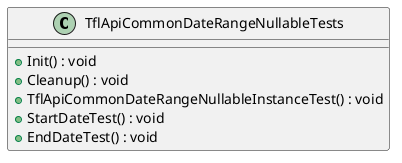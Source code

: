 @startuml
class TflApiCommonDateRangeNullableTests {
    + Init() : void
    + Cleanup() : void
    + TflApiCommonDateRangeNullableInstanceTest() : void
    + StartDateTest() : void
    + EndDateTest() : void
}
@enduml

